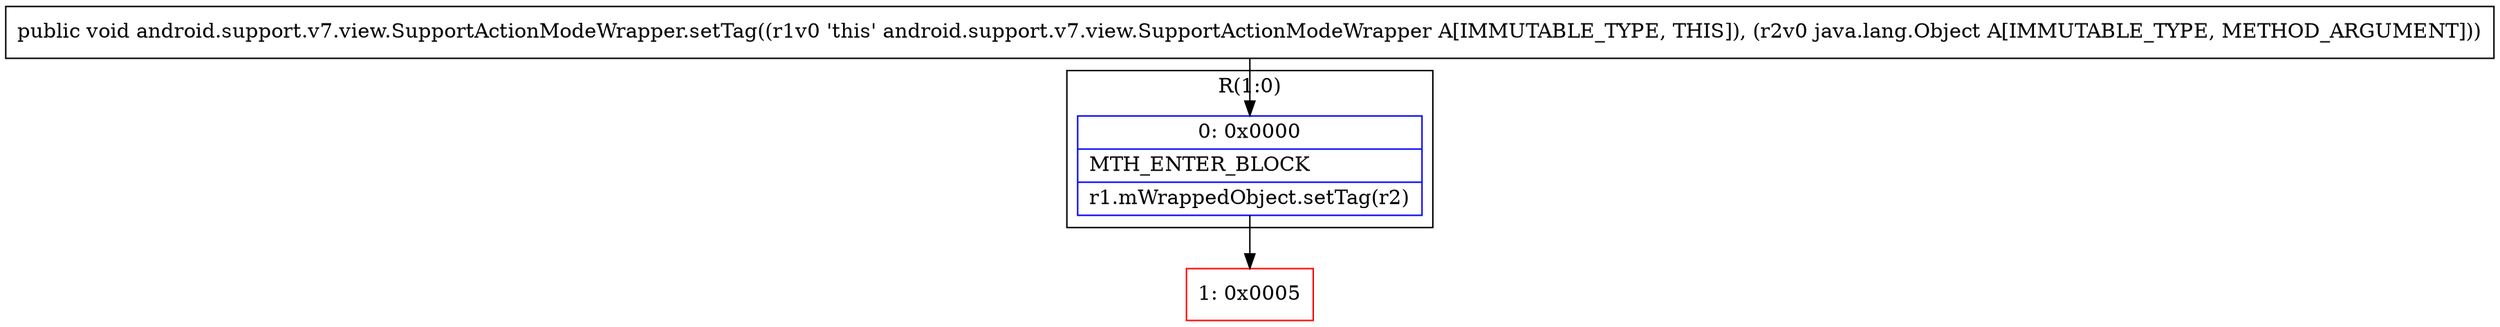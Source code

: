 digraph "CFG forandroid.support.v7.view.SupportActionModeWrapper.setTag(Ljava\/lang\/Object;)V" {
subgraph cluster_Region_760276912 {
label = "R(1:0)";
node [shape=record,color=blue];
Node_0 [shape=record,label="{0\:\ 0x0000|MTH_ENTER_BLOCK\l|r1.mWrappedObject.setTag(r2)\l}"];
}
Node_1 [shape=record,color=red,label="{1\:\ 0x0005}"];
MethodNode[shape=record,label="{public void android.support.v7.view.SupportActionModeWrapper.setTag((r1v0 'this' android.support.v7.view.SupportActionModeWrapper A[IMMUTABLE_TYPE, THIS]), (r2v0 java.lang.Object A[IMMUTABLE_TYPE, METHOD_ARGUMENT])) }"];
MethodNode -> Node_0;
Node_0 -> Node_1;
}

